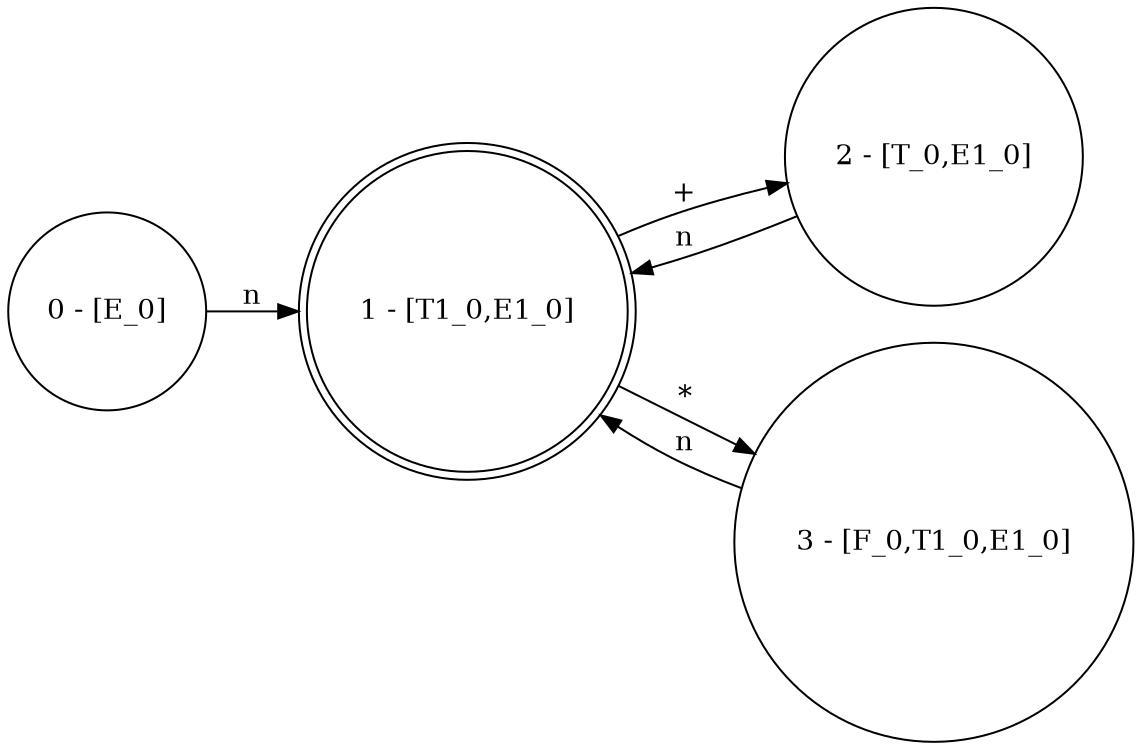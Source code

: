 digraph {
rankdir=LR;
size="8,5";
node [shape = circle, color = black];
0 [label="0 - [E_0]"];
2 [label="2 - [T_0,E1_0]"];
3 [label="3 - [F_0,T1_0,E1_0]"];
node [shape = doublecircle];
1 [label="1 - [T1_0,E1_0]"];
0 -> 1 [ label = "n", color = "black" ];
1 -> 2 [ label = "+", color = "black" ];
1 -> 3 [ label = "*", color = "black" ];
2 -> 1 [ label = "n", color = "black" ];
3 -> 1 [ label = "n", color = "black" ];
}